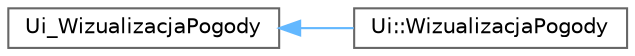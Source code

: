 digraph "Graficzna hierarchia klas"
{
 // LATEX_PDF_SIZE
  bgcolor="transparent";
  edge [fontname=Helvetica,fontsize=10,labelfontname=Helvetica,labelfontsize=10];
  node [fontname=Helvetica,fontsize=10,shape=box,height=0.2,width=0.4];
  rankdir="LR";
  Node0 [id="Node000000",label="Ui_WizualizacjaPogody",height=0.2,width=0.4,color="grey40", fillcolor="white", style="filled",URL="$class_ui___wizualizacja_pogody.html",tooltip=" "];
  Node0 -> Node1 [id="edge4_Node000000_Node000001",dir="back",color="steelblue1",style="solid",tooltip=" "];
  Node1 [id="Node000001",label="Ui::WizualizacjaPogody",height=0.2,width=0.4,color="grey40", fillcolor="white", style="filled",URL="$class_ui_1_1_wizualizacja_pogody.html",tooltip=" "];
}
